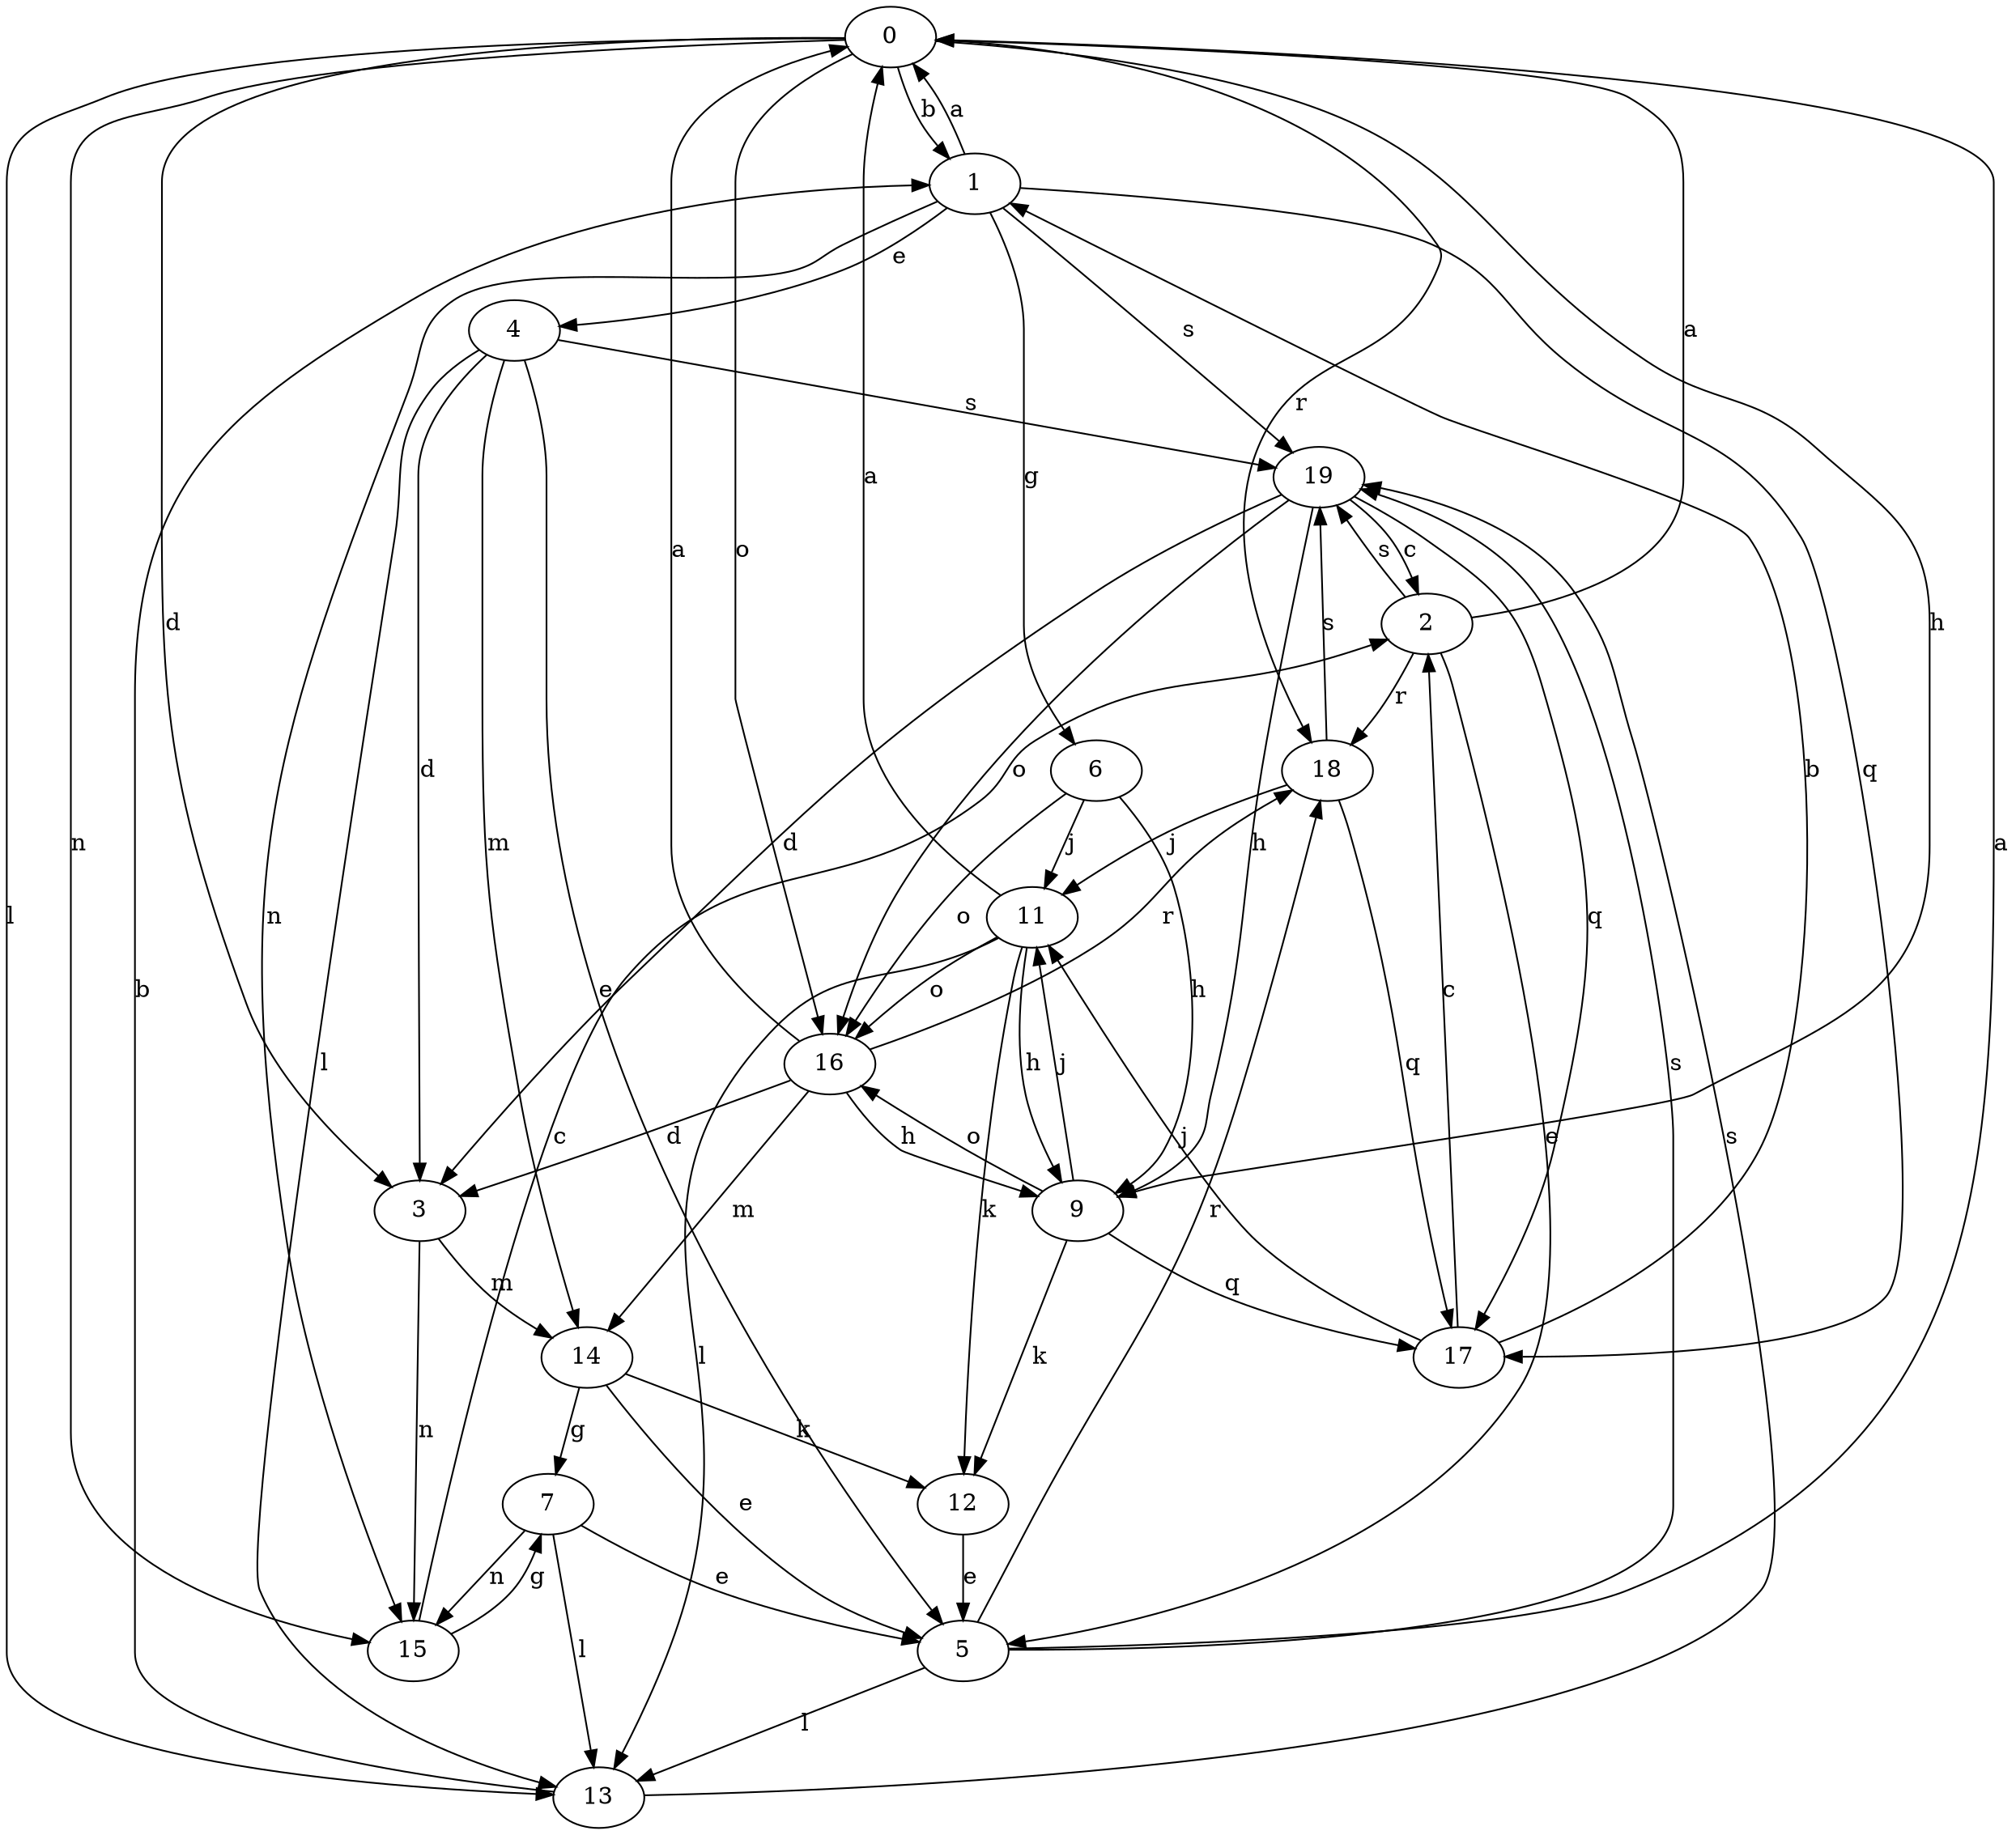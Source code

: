 strict digraph  {
0;
1;
2;
3;
4;
5;
6;
7;
9;
11;
12;
13;
14;
15;
16;
17;
18;
19;
0 -> 1  [label=b];
0 -> 3  [label=d];
0 -> 9  [label=h];
0 -> 13  [label=l];
0 -> 15  [label=n];
0 -> 16  [label=o];
0 -> 18  [label=r];
1 -> 0  [label=a];
1 -> 4  [label=e];
1 -> 6  [label=g];
1 -> 15  [label=n];
1 -> 17  [label=q];
1 -> 19  [label=s];
2 -> 0  [label=a];
2 -> 5  [label=e];
2 -> 18  [label=r];
2 -> 19  [label=s];
3 -> 14  [label=m];
3 -> 15  [label=n];
4 -> 3  [label=d];
4 -> 5  [label=e];
4 -> 13  [label=l];
4 -> 14  [label=m];
4 -> 19  [label=s];
5 -> 0  [label=a];
5 -> 13  [label=l];
5 -> 18  [label=r];
5 -> 19  [label=s];
6 -> 9  [label=h];
6 -> 11  [label=j];
6 -> 16  [label=o];
7 -> 5  [label=e];
7 -> 13  [label=l];
7 -> 15  [label=n];
9 -> 11  [label=j];
9 -> 12  [label=k];
9 -> 16  [label=o];
9 -> 17  [label=q];
11 -> 0  [label=a];
11 -> 9  [label=h];
11 -> 12  [label=k];
11 -> 13  [label=l];
11 -> 16  [label=o];
12 -> 5  [label=e];
13 -> 1  [label=b];
13 -> 19  [label=s];
14 -> 5  [label=e];
14 -> 7  [label=g];
14 -> 12  [label=k];
15 -> 2  [label=c];
15 -> 7  [label=g];
16 -> 0  [label=a];
16 -> 3  [label=d];
16 -> 9  [label=h];
16 -> 14  [label=m];
16 -> 18  [label=r];
17 -> 1  [label=b];
17 -> 2  [label=c];
17 -> 11  [label=j];
18 -> 11  [label=j];
18 -> 17  [label=q];
18 -> 19  [label=s];
19 -> 2  [label=c];
19 -> 3  [label=d];
19 -> 9  [label=h];
19 -> 16  [label=o];
19 -> 17  [label=q];
}
